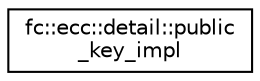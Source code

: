 digraph "Graphical Class Hierarchy"
{
  edge [fontname="Helvetica",fontsize="10",labelfontname="Helvetica",labelfontsize="10"];
  node [fontname="Helvetica",fontsize="10",shape=record];
  rankdir="LR";
  Node0 [label="fc::ecc::detail::public\l_key_impl",height=0.2,width=0.4,color="black", fillcolor="white", style="filled",URL="$classfc_1_1ecc_1_1detail_1_1public__key__impl.html"];
}

